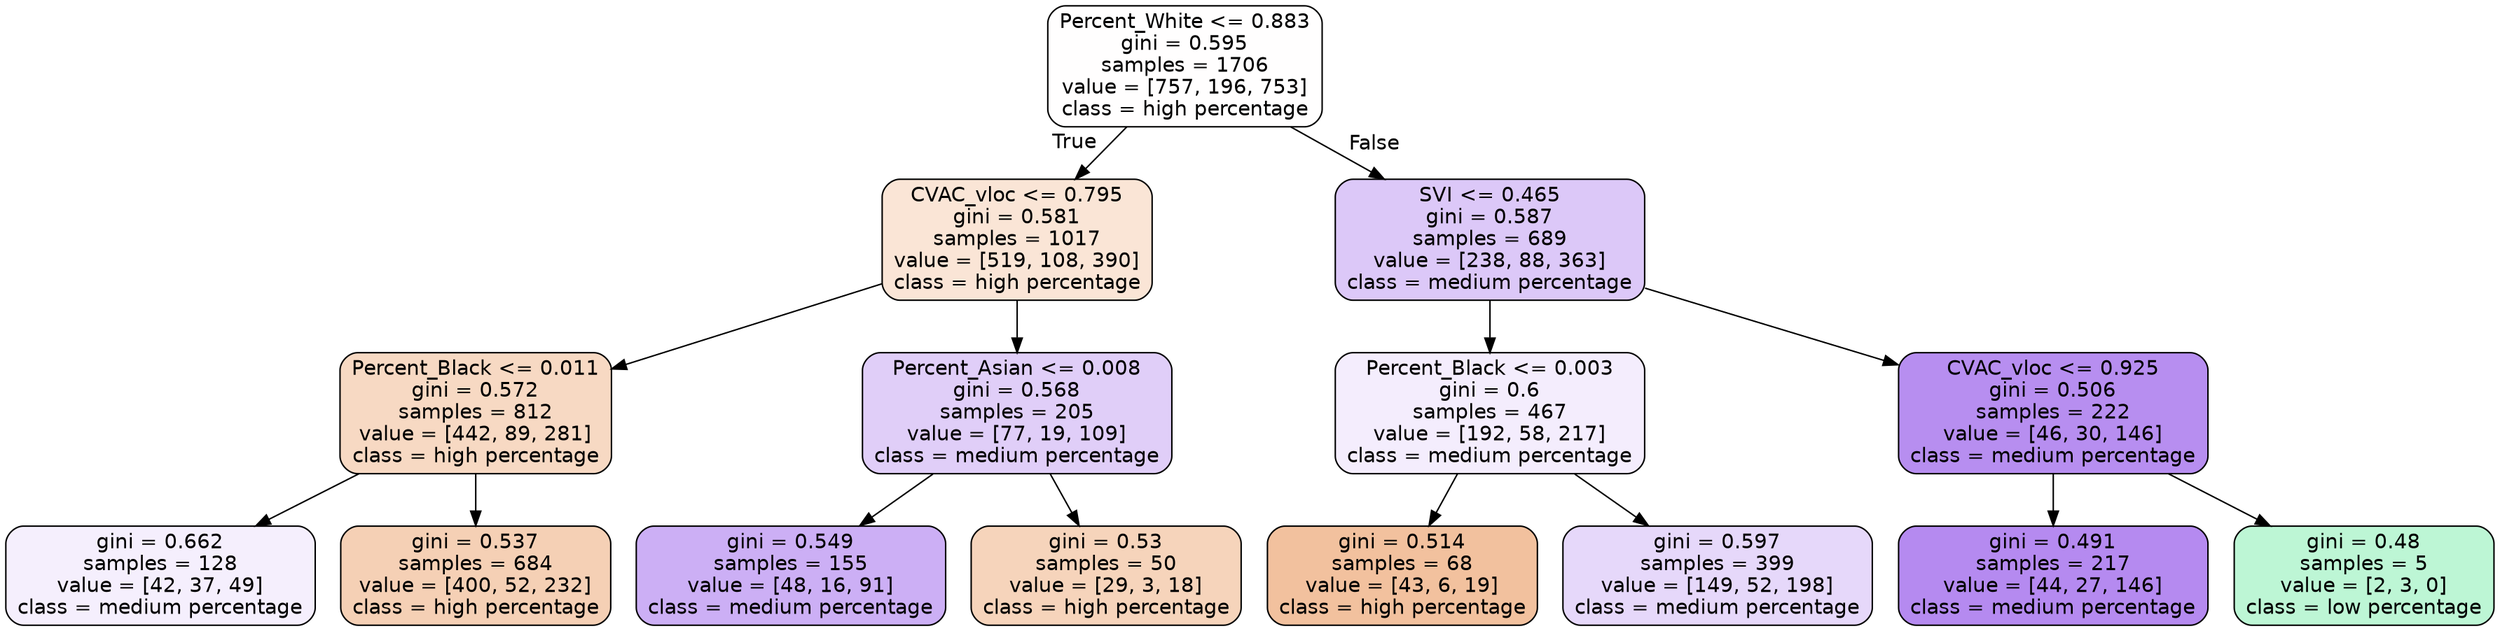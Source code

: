 digraph Tree {
node [shape=box, style="filled, rounded", color="black", fontname=helvetica] ;
edge [fontname=helvetica] ;
0 [label="Percent_White <= 0.883\ngini = 0.595\nsamples = 1706\nvalue = [757, 196, 753]\nclass = high percentage", fillcolor="#fffefe"] ;
1 [label="CVAC_vloc <= 0.795\ngini = 0.581\nsamples = 1017\nvalue = [519, 108, 390]\nclass = high percentage", fillcolor="#fae5d6"] ;
0 -> 1 [labeldistance=2.5, labelangle=45, headlabel="True"] ;
2 [label="Percent_Black <= 0.011\ngini = 0.572\nsamples = 812\nvalue = [442, 89, 281]\nclass = high percentage", fillcolor="#f7d9c3"] ;
1 -> 2 ;
3 [label="gini = 0.662\nsamples = 128\nvalue = [42, 37, 49]\nclass = medium percentage", fillcolor="#f5effd"] ;
2 -> 3 ;
4 [label="gini = 0.537\nsamples = 684\nvalue = [400, 52, 232]\nclass = high percentage", fillcolor="#f5d0b5"] ;
2 -> 4 ;
5 [label="Percent_Asian <= 0.008\ngini = 0.568\nsamples = 205\nvalue = [77, 19, 109]\nclass = medium percentage", fillcolor="#e0cef8"] ;
1 -> 5 ;
6 [label="gini = 0.549\nsamples = 155\nvalue = [48, 16, 91]\nclass = medium percentage", fillcolor="#ccaff5"] ;
5 -> 6 ;
7 [label="gini = 0.53\nsamples = 50\nvalue = [29, 3, 18]\nclass = high percentage", fillcolor="#f6d4bb"] ;
5 -> 7 ;
8 [label="SVI <= 0.465\ngini = 0.587\nsamples = 689\nvalue = [238, 88, 363]\nclass = medium percentage", fillcolor="#dcc8f8"] ;
0 -> 8 [labeldistance=2.5, labelangle=-45, headlabel="False"] ;
9 [label="Percent_Black <= 0.003\ngini = 0.6\nsamples = 467\nvalue = [192, 58, 217]\nclass = medium percentage", fillcolor="#f4edfd"] ;
8 -> 9 ;
10 [label="gini = 0.514\nsamples = 68\nvalue = [43, 6, 19]\nclass = high percentage", fillcolor="#f2c19e"] ;
9 -> 10 ;
11 [label="gini = 0.597\nsamples = 399\nvalue = [149, 52, 198]\nclass = medium percentage", fillcolor="#e6d8fa"] ;
9 -> 11 ;
12 [label="CVAC_vloc <= 0.925\ngini = 0.506\nsamples = 222\nvalue = [46, 30, 146]\nclass = medium percentage", fillcolor="#b78ef0"] ;
8 -> 12 ;
13 [label="gini = 0.491\nsamples = 217\nvalue = [44, 27, 146]\nclass = medium percentage", fillcolor="#b58af0"] ;
12 -> 13 ;
14 [label="gini = 0.48\nsamples = 5\nvalue = [2, 3, 0]\nclass = low percentage", fillcolor="#bdf6d5"] ;
12 -> 14 ;
}